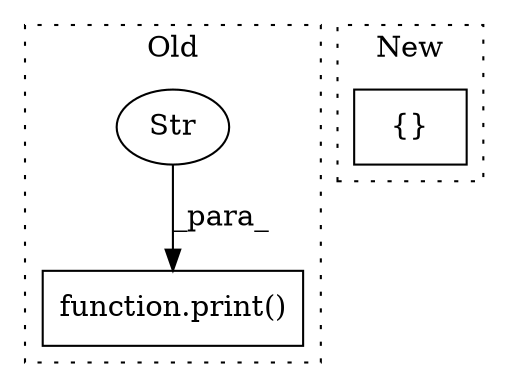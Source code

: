 digraph G {
subgraph cluster0 {
1 [label="function.print()" a="75" s="6537,6548" l="6,1" shape="box"];
3 [label="Str" a="66" s="6543" l="5" shape="ellipse"];
label = "Old";
style="dotted";
}
subgraph cluster1 {
2 [label="{}" a="59" s="6329,6344" l="1,0" shape="box"];
label = "New";
style="dotted";
}
3 -> 1 [label="_para_"];
}